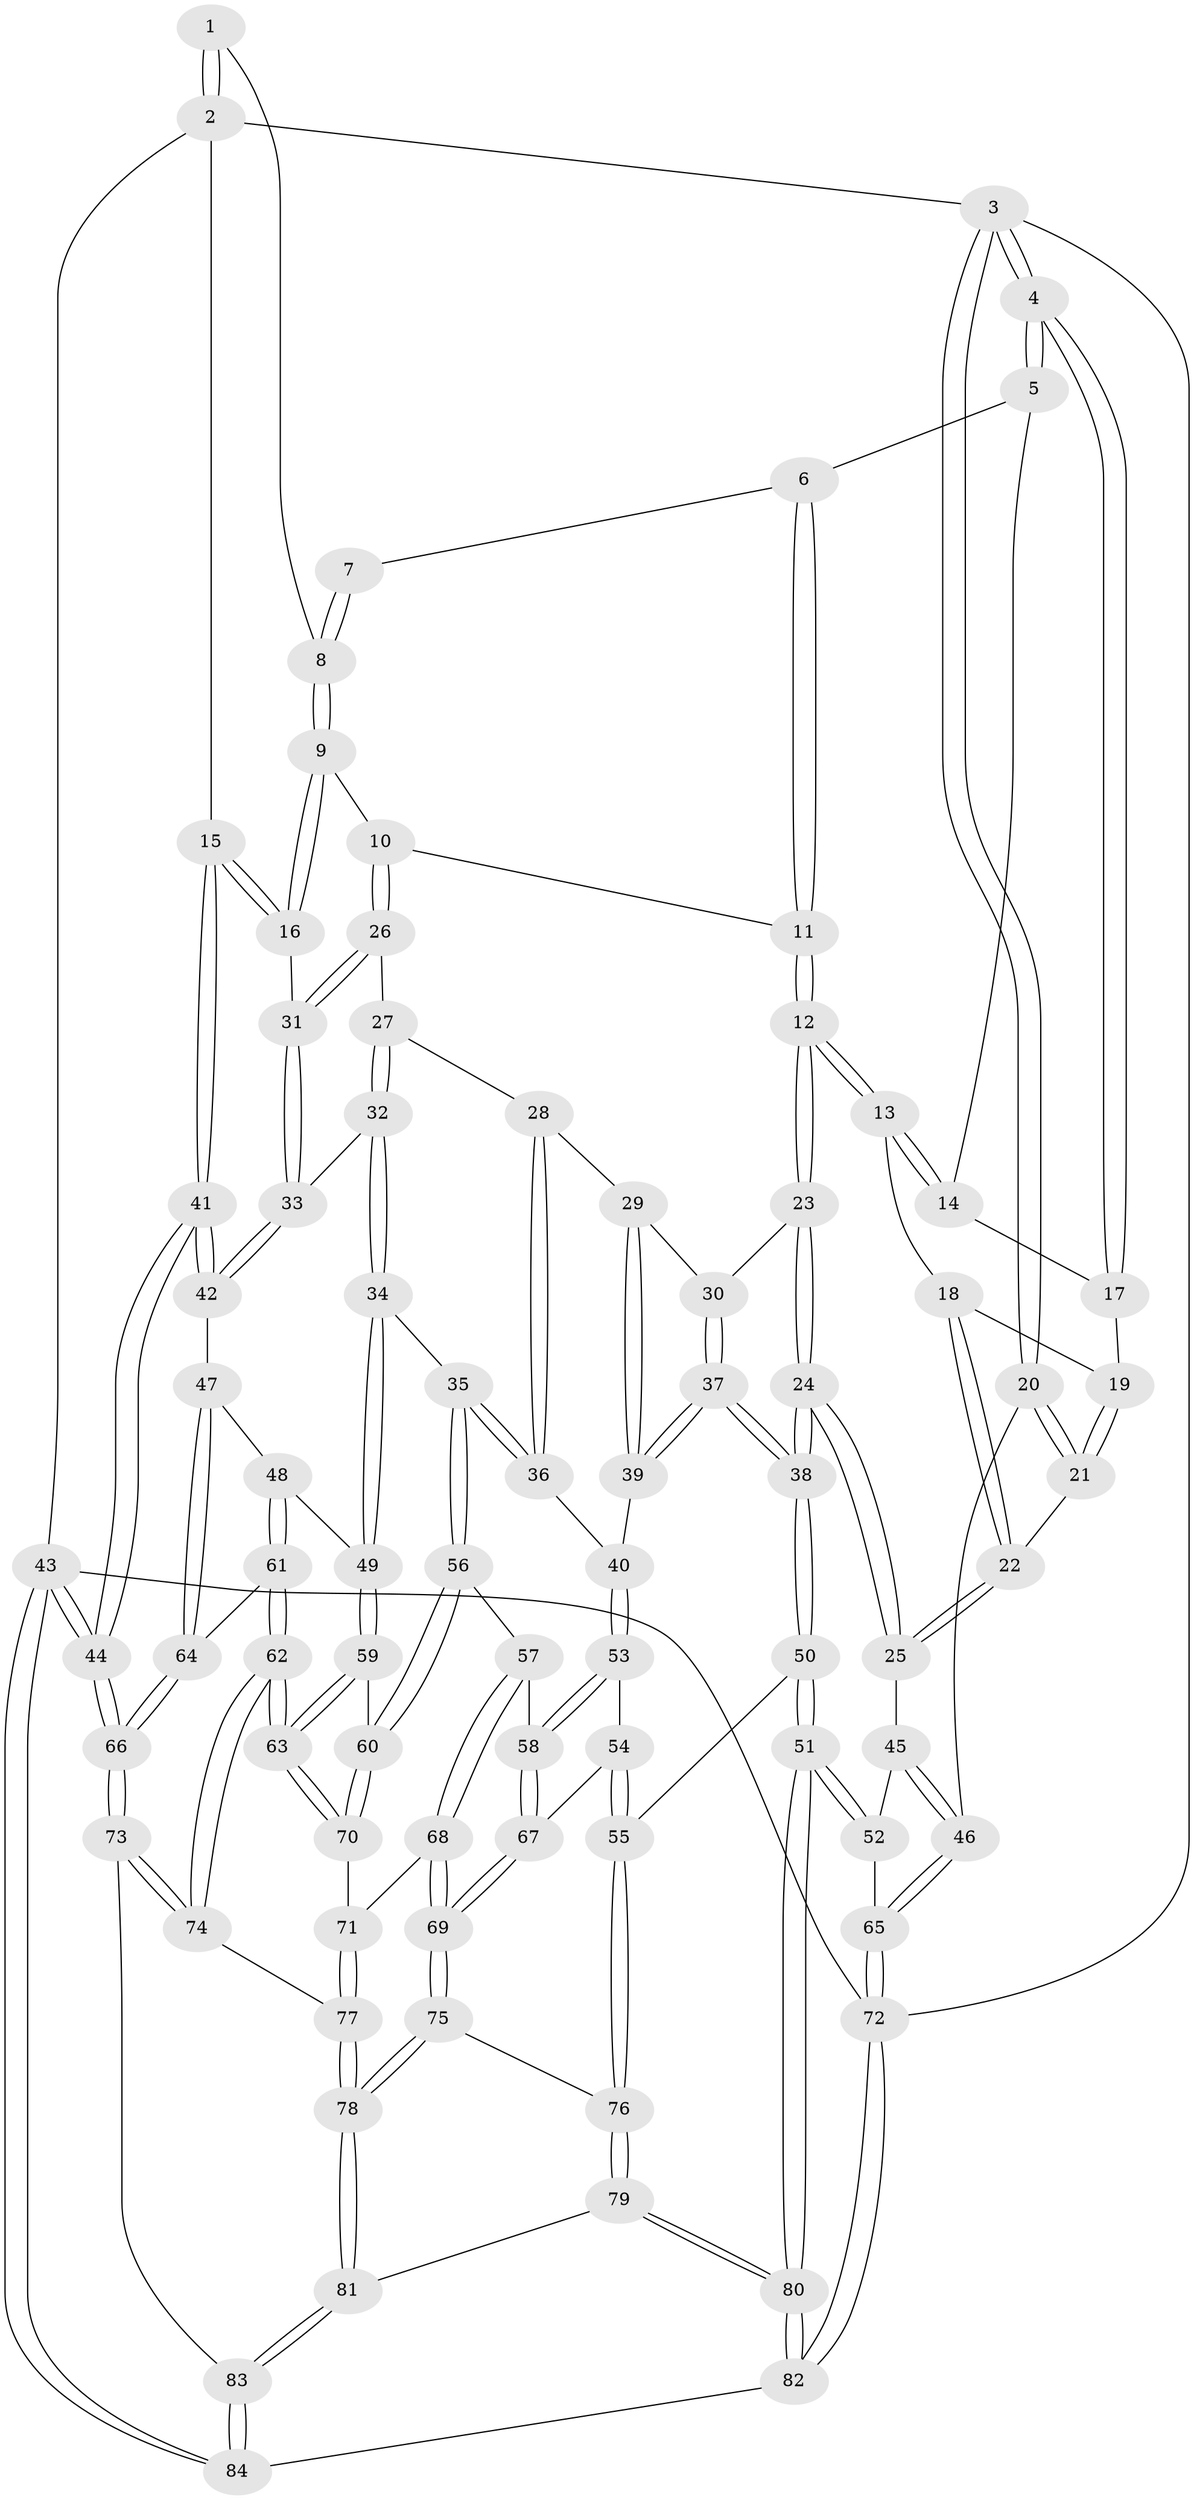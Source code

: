 // coarse degree distribution, {4: 0.3617021276595745, 7: 0.02127659574468085, 6: 0.0851063829787234, 3: 0.10638297872340426, 5: 0.425531914893617}
// Generated by graph-tools (version 1.1) at 2025/24/03/03/25 07:24:39]
// undirected, 84 vertices, 207 edges
graph export_dot {
graph [start="1"]
  node [color=gray90,style=filled];
  1 [pos="+0.826421094430431+0"];
  2 [pos="+1+0"];
  3 [pos="+0+0"];
  4 [pos="+0+0"];
  5 [pos="+0.2676885513042614+0"];
  6 [pos="+0.3577830764400253+0"];
  7 [pos="+0.5769501587386595+0"];
  8 [pos="+0.5886167397217645+0.07204173896008606"];
  9 [pos="+0.5885086409165019+0.11545621966295251"];
  10 [pos="+0.5137728095414912+0.1642330285847283"];
  11 [pos="+0.49647657283404084+0.15719561368504673"];
  12 [pos="+0.35534604156779825+0.21722317851020054"];
  13 [pos="+0.25586690402110335+0.1519233294556362"];
  14 [pos="+0.2283677048946899+0.002138673149697035"];
  15 [pos="+1+0"];
  16 [pos="+0.9472209123177944+0.037203343750206536"];
  17 [pos="+0.07144879442459114+0.11635443636662786"];
  18 [pos="+0.2255555299894561+0.1788044040312126"];
  19 [pos="+0.051348587725374074+0.1781023765883509"];
  20 [pos="+0+0.2545003169163548"];
  21 [pos="+0+0.2474608988688756"];
  22 [pos="+0.14066181842238729+0.34948640547958887"];
  23 [pos="+0.3520266496162793+0.25169967000062116"];
  24 [pos="+0.23249410212322472+0.4182026660498818"];
  25 [pos="+0.16059678012878492+0.3885270764781471"];
  26 [pos="+0.527633608405641+0.19080989519038222"];
  27 [pos="+0.5447253380359338+0.24254047762608572"];
  28 [pos="+0.5302260627125941+0.2819260500442927"];
  29 [pos="+0.49222248055424456+0.3394068223374787"];
  30 [pos="+0.40478743120710503+0.32190730243056814"];
  31 [pos="+0.8387047401437365+0.22056357484474398"];
  32 [pos="+0.7563398059557791+0.357841644122456"];
  33 [pos="+0.8066229250407738+0.291964444122841"];
  34 [pos="+0.7404275638370591+0.4234992357522819"];
  35 [pos="+0.6776843932502178+0.45080885073706667"];
  36 [pos="+0.6298383947208928+0.45708474290676265"];
  37 [pos="+0.37726383797465624+0.47617438036275544"];
  38 [pos="+0.3140159615119764+0.5177723943535141"];
  39 [pos="+0.4950016355248988+0.43999380480988015"];
  40 [pos="+0.5771916224513142+0.472799447204341"];
  41 [pos="+1+0.4948782581071073"];
  42 [pos="+1+0.4893263271013382"];
  43 [pos="+1+1"];
  44 [pos="+1+1"];
  45 [pos="+0.1309081678931544+0.41598502456301917"];
  46 [pos="+0+0.4755946961229864"];
  47 [pos="+0.9489380639643857+0.5117111745624694"];
  48 [pos="+0.8148408172267697+0.5043385351056019"];
  49 [pos="+0.7907844451132169+0.4891228949742245"];
  50 [pos="+0.3134593735302815+0.6048261045889424"];
  51 [pos="+0.21164765582757905+0.6972117888374284"];
  52 [pos="+0.058035789075001336+0.560345854452266"];
  53 [pos="+0.5509833218552089+0.5581706650026328"];
  54 [pos="+0.46084045129761575+0.6044173468126561"];
  55 [pos="+0.3523443761964159+0.6235278386533024"];
  56 [pos="+0.6480759340988765+0.6361652580854649"];
  57 [pos="+0.6198378903072247+0.6358975109430046"];
  58 [pos="+0.5915667349025178+0.6346340965459931"];
  59 [pos="+0.7515936042437119+0.5796096949768461"];
  60 [pos="+0.6684291287112528+0.6513671733174039"];
  61 [pos="+0.8505216063036474+0.6401525192903204"];
  62 [pos="+0.7719109600177427+0.722380334938766"];
  63 [pos="+0.7687390995546495+0.7188517267423313"];
  64 [pos="+0.9119552475837803+0.6612711789145065"];
  65 [pos="+0+0.5823311086497945"];
  66 [pos="+1+1"];
  67 [pos="+0.5612706536520341+0.6713211771963047"];
  68 [pos="+0.6135786529953781+0.710910051417911"];
  69 [pos="+0.5520915432738721+0.7004792744137391"];
  70 [pos="+0.6718366493084222+0.6579932314420374"];
  71 [pos="+0.6418931197805253+0.7192575254503083"];
  72 [pos="+0+1"];
  73 [pos="+0.8618646259430989+0.8410489305162215"];
  74 [pos="+0.777683320242022+0.7895175885786402"];
  75 [pos="+0.5362043685160639+0.7244729022755455"];
  76 [pos="+0.4219831356884335+0.7036934530522553"];
  77 [pos="+0.6481084849535425+0.8373688352337387"];
  78 [pos="+0.5955330951401356+0.8777798036298474"];
  79 [pos="+0.43068017268565906+0.8580249550387337"];
  80 [pos="+0.12097327911956116+0.9190158529357576"];
  81 [pos="+0.5719186640952378+0.9244639494909338"];
  82 [pos="+0+1"];
  83 [pos="+0.5919049415890543+1"];
  84 [pos="+0.5935990505825258+1"];
  1 -- 2;
  1 -- 2;
  1 -- 8;
  2 -- 3;
  2 -- 15;
  2 -- 43;
  3 -- 4;
  3 -- 4;
  3 -- 20;
  3 -- 20;
  3 -- 72;
  4 -- 5;
  4 -- 5;
  4 -- 17;
  4 -- 17;
  5 -- 6;
  5 -- 14;
  6 -- 7;
  6 -- 11;
  6 -- 11;
  7 -- 8;
  7 -- 8;
  8 -- 9;
  8 -- 9;
  9 -- 10;
  9 -- 16;
  9 -- 16;
  10 -- 11;
  10 -- 26;
  10 -- 26;
  11 -- 12;
  11 -- 12;
  12 -- 13;
  12 -- 13;
  12 -- 23;
  12 -- 23;
  13 -- 14;
  13 -- 14;
  13 -- 18;
  14 -- 17;
  15 -- 16;
  15 -- 16;
  15 -- 41;
  15 -- 41;
  16 -- 31;
  17 -- 19;
  18 -- 19;
  18 -- 22;
  18 -- 22;
  19 -- 21;
  19 -- 21;
  20 -- 21;
  20 -- 21;
  20 -- 46;
  21 -- 22;
  22 -- 25;
  22 -- 25;
  23 -- 24;
  23 -- 24;
  23 -- 30;
  24 -- 25;
  24 -- 25;
  24 -- 38;
  24 -- 38;
  25 -- 45;
  26 -- 27;
  26 -- 31;
  26 -- 31;
  27 -- 28;
  27 -- 32;
  27 -- 32;
  28 -- 29;
  28 -- 36;
  28 -- 36;
  29 -- 30;
  29 -- 39;
  29 -- 39;
  30 -- 37;
  30 -- 37;
  31 -- 33;
  31 -- 33;
  32 -- 33;
  32 -- 34;
  32 -- 34;
  33 -- 42;
  33 -- 42;
  34 -- 35;
  34 -- 49;
  34 -- 49;
  35 -- 36;
  35 -- 36;
  35 -- 56;
  35 -- 56;
  36 -- 40;
  37 -- 38;
  37 -- 38;
  37 -- 39;
  37 -- 39;
  38 -- 50;
  38 -- 50;
  39 -- 40;
  40 -- 53;
  40 -- 53;
  41 -- 42;
  41 -- 42;
  41 -- 44;
  41 -- 44;
  42 -- 47;
  43 -- 44;
  43 -- 44;
  43 -- 84;
  43 -- 84;
  43 -- 72;
  44 -- 66;
  44 -- 66;
  45 -- 46;
  45 -- 46;
  45 -- 52;
  46 -- 65;
  46 -- 65;
  47 -- 48;
  47 -- 64;
  47 -- 64;
  48 -- 49;
  48 -- 61;
  48 -- 61;
  49 -- 59;
  49 -- 59;
  50 -- 51;
  50 -- 51;
  50 -- 55;
  51 -- 52;
  51 -- 52;
  51 -- 80;
  51 -- 80;
  52 -- 65;
  53 -- 54;
  53 -- 58;
  53 -- 58;
  54 -- 55;
  54 -- 55;
  54 -- 67;
  55 -- 76;
  55 -- 76;
  56 -- 57;
  56 -- 60;
  56 -- 60;
  57 -- 58;
  57 -- 68;
  57 -- 68;
  58 -- 67;
  58 -- 67;
  59 -- 60;
  59 -- 63;
  59 -- 63;
  60 -- 70;
  60 -- 70;
  61 -- 62;
  61 -- 62;
  61 -- 64;
  62 -- 63;
  62 -- 63;
  62 -- 74;
  62 -- 74;
  63 -- 70;
  63 -- 70;
  64 -- 66;
  64 -- 66;
  65 -- 72;
  65 -- 72;
  66 -- 73;
  66 -- 73;
  67 -- 69;
  67 -- 69;
  68 -- 69;
  68 -- 69;
  68 -- 71;
  69 -- 75;
  69 -- 75;
  70 -- 71;
  71 -- 77;
  71 -- 77;
  72 -- 82;
  72 -- 82;
  73 -- 74;
  73 -- 74;
  73 -- 83;
  74 -- 77;
  75 -- 76;
  75 -- 78;
  75 -- 78;
  76 -- 79;
  76 -- 79;
  77 -- 78;
  77 -- 78;
  78 -- 81;
  78 -- 81;
  79 -- 80;
  79 -- 80;
  79 -- 81;
  80 -- 82;
  80 -- 82;
  81 -- 83;
  81 -- 83;
  82 -- 84;
  83 -- 84;
  83 -- 84;
}
